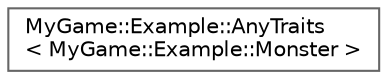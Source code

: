 digraph "Graphical Class Hierarchy"
{
 // LATEX_PDF_SIZE
  bgcolor="transparent";
  edge [fontname=Helvetica,fontsize=10,labelfontname=Helvetica,labelfontsize=10];
  node [fontname=Helvetica,fontsize=10,shape=box,height=0.2,width=0.4];
  rankdir="LR";
  Node0 [id="Node000000",label="MyGame::Example::AnyTraits\l\< MyGame::Example::Monster \>",height=0.2,width=0.4,color="grey40", fillcolor="white", style="filled",URL="$structMyGame_1_1Example_1_1AnyTraits_3_01MyGame_1_1Example_1_1Monster_01_4.html",tooltip=" "];
}
